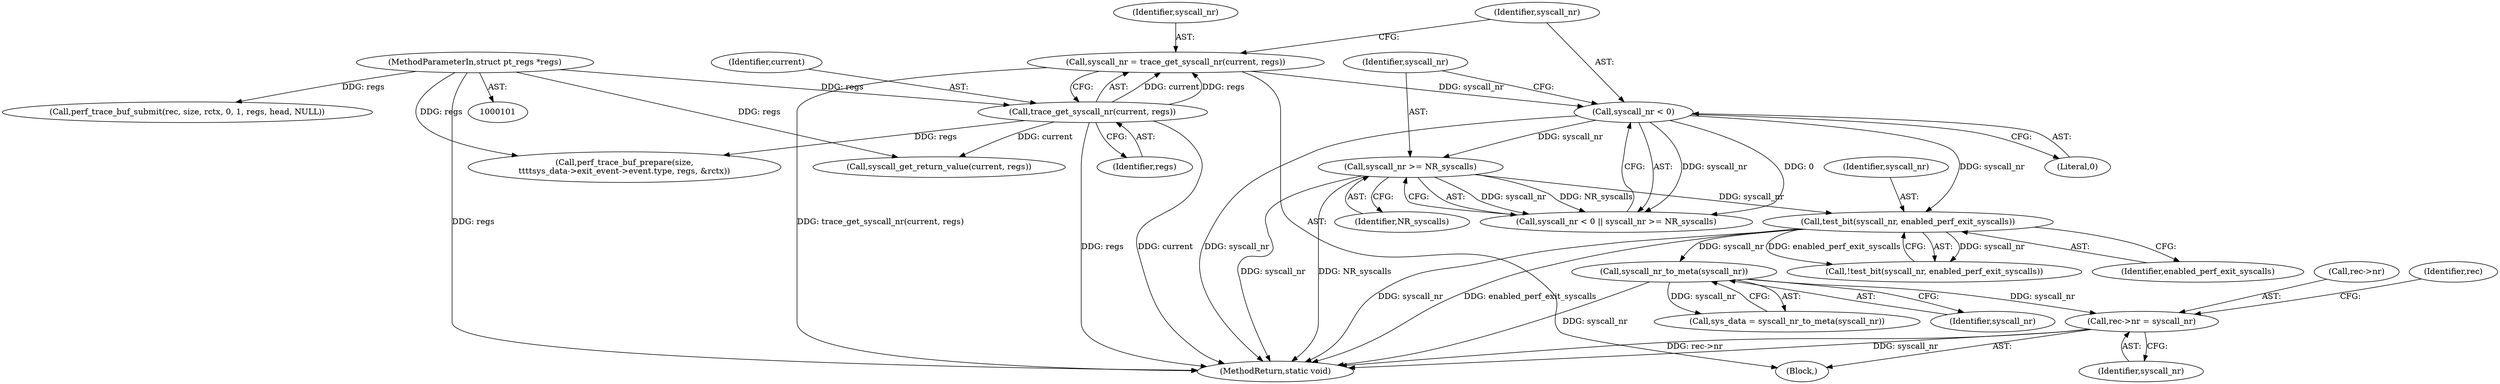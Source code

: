 digraph "0_linux_086ba77a6db00ed858ff07451bedee197df868c9_2@pointer" {
"1000187" [label="(Call,rec->nr = syscall_nr)"];
"1000134" [label="(Call,syscall_nr_to_meta(syscall_nr))"];
"1000128" [label="(Call,test_bit(syscall_nr, enabled_perf_exit_syscalls))"];
"1000122" [label="(Call,syscall_nr >= NR_syscalls)"];
"1000119" [label="(Call,syscall_nr < 0)"];
"1000112" [label="(Call,syscall_nr = trace_get_syscall_nr(current, regs))"];
"1000114" [label="(Call,trace_get_syscall_nr(current, regs))"];
"1000103" [label="(MethodParameterIn,struct pt_regs *regs)"];
"1000128" [label="(Call,test_bit(syscall_nr, enabled_perf_exit_syscalls))"];
"1000103" [label="(MethodParameterIn,struct pt_regs *regs)"];
"1000112" [label="(Call,syscall_nr = trace_get_syscall_nr(current, regs))"];
"1000115" [label="(Identifier,current)"];
"1000127" [label="(Call,!test_bit(syscall_nr, enabled_perf_exit_syscalls))"];
"1000116" [label="(Identifier,regs)"];
"1000114" [label="(Call,trace_get_syscall_nr(current, regs))"];
"1000171" [label="(Call,perf_trace_buf_prepare(size,\n\t\t\t\tsys_data->exit_event->event.type, regs, &rctx))"];
"1000196" [label="(Call,syscall_get_return_value(current, regs))"];
"1000118" [label="(Call,syscall_nr < 0 || syscall_nr >= NR_syscalls)"];
"1000113" [label="(Identifier,syscall_nr)"];
"1000135" [label="(Identifier,syscall_nr)"];
"1000121" [label="(Literal,0)"];
"1000187" [label="(Call,rec->nr = syscall_nr)"];
"1000119" [label="(Call,syscall_nr < 0)"];
"1000123" [label="(Identifier,syscall_nr)"];
"1000122" [label="(Call,syscall_nr >= NR_syscalls)"];
"1000120" [label="(Identifier,syscall_nr)"];
"1000191" [label="(Identifier,syscall_nr)"];
"1000129" [label="(Identifier,syscall_nr)"];
"1000105" [label="(Block,)"];
"1000130" [label="(Identifier,enabled_perf_exit_syscalls)"];
"1000199" [label="(Call,perf_trace_buf_submit(rec, size, rctx, 0, 1, regs, head, NULL))"];
"1000188" [label="(Call,rec->nr)"];
"1000132" [label="(Call,sys_data = syscall_nr_to_meta(syscall_nr))"];
"1000208" [label="(MethodReturn,static void)"];
"1000124" [label="(Identifier,NR_syscalls)"];
"1000134" [label="(Call,syscall_nr_to_meta(syscall_nr))"];
"1000194" [label="(Identifier,rec)"];
"1000187" -> "1000105"  [label="AST: "];
"1000187" -> "1000191"  [label="CFG: "];
"1000188" -> "1000187"  [label="AST: "];
"1000191" -> "1000187"  [label="AST: "];
"1000194" -> "1000187"  [label="CFG: "];
"1000187" -> "1000208"  [label="DDG: rec->nr"];
"1000187" -> "1000208"  [label="DDG: syscall_nr"];
"1000134" -> "1000187"  [label="DDG: syscall_nr"];
"1000134" -> "1000132"  [label="AST: "];
"1000134" -> "1000135"  [label="CFG: "];
"1000135" -> "1000134"  [label="AST: "];
"1000132" -> "1000134"  [label="CFG: "];
"1000134" -> "1000208"  [label="DDG: syscall_nr"];
"1000134" -> "1000132"  [label="DDG: syscall_nr"];
"1000128" -> "1000134"  [label="DDG: syscall_nr"];
"1000128" -> "1000127"  [label="AST: "];
"1000128" -> "1000130"  [label="CFG: "];
"1000129" -> "1000128"  [label="AST: "];
"1000130" -> "1000128"  [label="AST: "];
"1000127" -> "1000128"  [label="CFG: "];
"1000128" -> "1000208"  [label="DDG: enabled_perf_exit_syscalls"];
"1000128" -> "1000208"  [label="DDG: syscall_nr"];
"1000128" -> "1000127"  [label="DDG: syscall_nr"];
"1000128" -> "1000127"  [label="DDG: enabled_perf_exit_syscalls"];
"1000122" -> "1000128"  [label="DDG: syscall_nr"];
"1000119" -> "1000128"  [label="DDG: syscall_nr"];
"1000122" -> "1000118"  [label="AST: "];
"1000122" -> "1000124"  [label="CFG: "];
"1000123" -> "1000122"  [label="AST: "];
"1000124" -> "1000122"  [label="AST: "];
"1000118" -> "1000122"  [label="CFG: "];
"1000122" -> "1000208"  [label="DDG: syscall_nr"];
"1000122" -> "1000208"  [label="DDG: NR_syscalls"];
"1000122" -> "1000118"  [label="DDG: syscall_nr"];
"1000122" -> "1000118"  [label="DDG: NR_syscalls"];
"1000119" -> "1000122"  [label="DDG: syscall_nr"];
"1000119" -> "1000118"  [label="AST: "];
"1000119" -> "1000121"  [label="CFG: "];
"1000120" -> "1000119"  [label="AST: "];
"1000121" -> "1000119"  [label="AST: "];
"1000123" -> "1000119"  [label="CFG: "];
"1000118" -> "1000119"  [label="CFG: "];
"1000119" -> "1000208"  [label="DDG: syscall_nr"];
"1000119" -> "1000118"  [label="DDG: syscall_nr"];
"1000119" -> "1000118"  [label="DDG: 0"];
"1000112" -> "1000119"  [label="DDG: syscall_nr"];
"1000112" -> "1000105"  [label="AST: "];
"1000112" -> "1000114"  [label="CFG: "];
"1000113" -> "1000112"  [label="AST: "];
"1000114" -> "1000112"  [label="AST: "];
"1000120" -> "1000112"  [label="CFG: "];
"1000112" -> "1000208"  [label="DDG: trace_get_syscall_nr(current, regs)"];
"1000114" -> "1000112"  [label="DDG: current"];
"1000114" -> "1000112"  [label="DDG: regs"];
"1000114" -> "1000116"  [label="CFG: "];
"1000115" -> "1000114"  [label="AST: "];
"1000116" -> "1000114"  [label="AST: "];
"1000114" -> "1000208"  [label="DDG: current"];
"1000114" -> "1000208"  [label="DDG: regs"];
"1000103" -> "1000114"  [label="DDG: regs"];
"1000114" -> "1000171"  [label="DDG: regs"];
"1000114" -> "1000196"  [label="DDG: current"];
"1000103" -> "1000101"  [label="AST: "];
"1000103" -> "1000208"  [label="DDG: regs"];
"1000103" -> "1000171"  [label="DDG: regs"];
"1000103" -> "1000196"  [label="DDG: regs"];
"1000103" -> "1000199"  [label="DDG: regs"];
}
